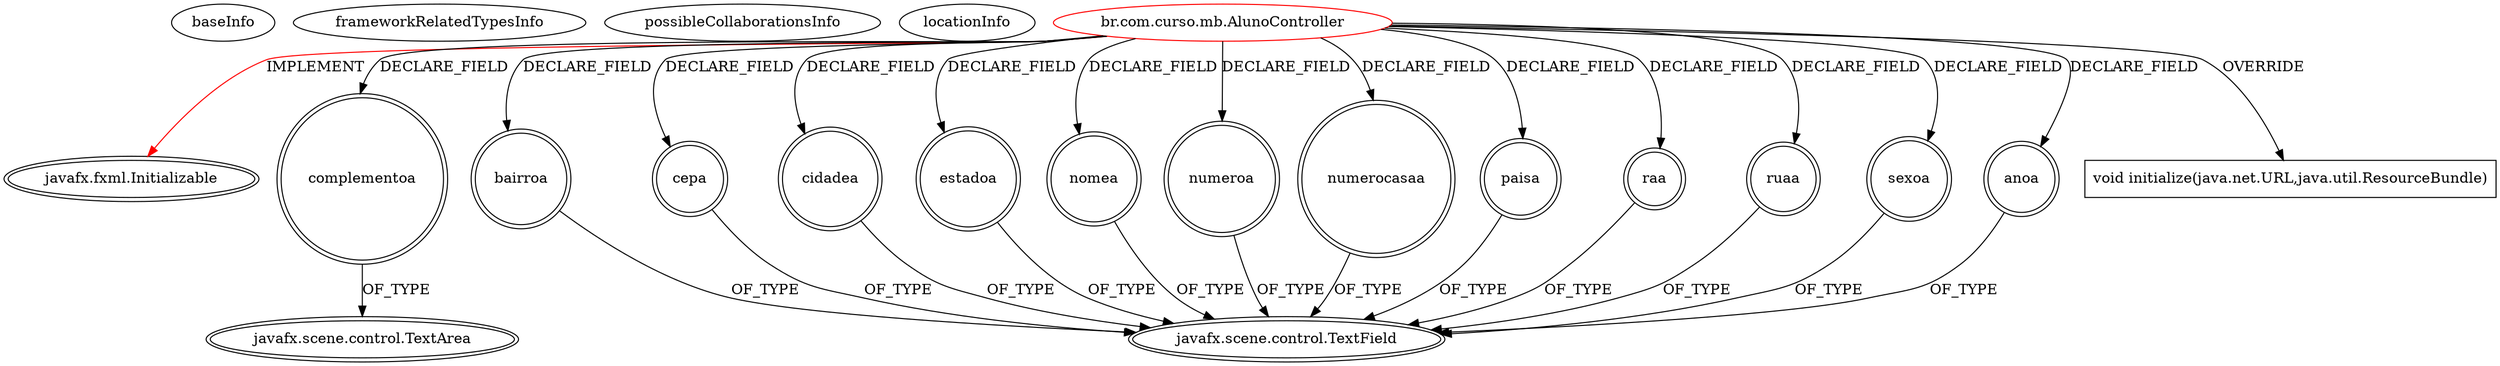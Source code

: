 digraph {
baseInfo[graphId=1088,category="extension_graph",isAnonymous=false,possibleRelation=false]
frameworkRelatedTypesInfo[0="javafx.fxml.Initializable"]
possibleCollaborationsInfo[]
locationInfo[projectName="PedroAlves1-Sistema-Escolar-FX",filePath="/PedroAlves1-Sistema-Escolar-FX/Sistema-Escolar-FX-master/src/br/com/curso/mb/AlunoController.java",contextSignature="AlunoController",graphId="1088"]
0[label="br.com.curso.mb.AlunoController",vertexType="ROOT_CLIENT_CLASS_DECLARATION",isFrameworkType=false,color=red]
1[label="javafx.fxml.Initializable",vertexType="FRAMEWORK_INTERFACE_TYPE",isFrameworkType=true,peripheries=2]
2[label="anoa",vertexType="FIELD_DECLARATION",isFrameworkType=true,peripheries=2,shape=circle]
3[label="javafx.scene.control.TextField",vertexType="FRAMEWORK_CLASS_TYPE",isFrameworkType=true,peripheries=2]
4[label="bairroa",vertexType="FIELD_DECLARATION",isFrameworkType=true,peripheries=2,shape=circle]
6[label="cepa",vertexType="FIELD_DECLARATION",isFrameworkType=true,peripheries=2,shape=circle]
8[label="cidadea",vertexType="FIELD_DECLARATION",isFrameworkType=true,peripheries=2,shape=circle]
10[label="complementoa",vertexType="FIELD_DECLARATION",isFrameworkType=true,peripheries=2,shape=circle]
11[label="javafx.scene.control.TextArea",vertexType="FRAMEWORK_CLASS_TYPE",isFrameworkType=true,peripheries=2]
12[label="estadoa",vertexType="FIELD_DECLARATION",isFrameworkType=true,peripheries=2,shape=circle]
14[label="nomea",vertexType="FIELD_DECLARATION",isFrameworkType=true,peripheries=2,shape=circle]
16[label="numeroa",vertexType="FIELD_DECLARATION",isFrameworkType=true,peripheries=2,shape=circle]
18[label="numerocasaa",vertexType="FIELD_DECLARATION",isFrameworkType=true,peripheries=2,shape=circle]
20[label="paisa",vertexType="FIELD_DECLARATION",isFrameworkType=true,peripheries=2,shape=circle]
22[label="raa",vertexType="FIELD_DECLARATION",isFrameworkType=true,peripheries=2,shape=circle]
24[label="ruaa",vertexType="FIELD_DECLARATION",isFrameworkType=true,peripheries=2,shape=circle]
26[label="sexoa",vertexType="FIELD_DECLARATION",isFrameworkType=true,peripheries=2,shape=circle]
28[label="void initialize(java.net.URL,java.util.ResourceBundle)",vertexType="OVERRIDING_METHOD_DECLARATION",isFrameworkType=false,shape=box]
0->1[label="IMPLEMENT",color=red]
0->2[label="DECLARE_FIELD"]
2->3[label="OF_TYPE"]
0->4[label="DECLARE_FIELD"]
4->3[label="OF_TYPE"]
0->6[label="DECLARE_FIELD"]
6->3[label="OF_TYPE"]
0->8[label="DECLARE_FIELD"]
8->3[label="OF_TYPE"]
0->10[label="DECLARE_FIELD"]
10->11[label="OF_TYPE"]
0->12[label="DECLARE_FIELD"]
12->3[label="OF_TYPE"]
0->14[label="DECLARE_FIELD"]
14->3[label="OF_TYPE"]
0->16[label="DECLARE_FIELD"]
16->3[label="OF_TYPE"]
0->18[label="DECLARE_FIELD"]
18->3[label="OF_TYPE"]
0->20[label="DECLARE_FIELD"]
20->3[label="OF_TYPE"]
0->22[label="DECLARE_FIELD"]
22->3[label="OF_TYPE"]
0->24[label="DECLARE_FIELD"]
24->3[label="OF_TYPE"]
0->26[label="DECLARE_FIELD"]
26->3[label="OF_TYPE"]
0->28[label="OVERRIDE"]
}
